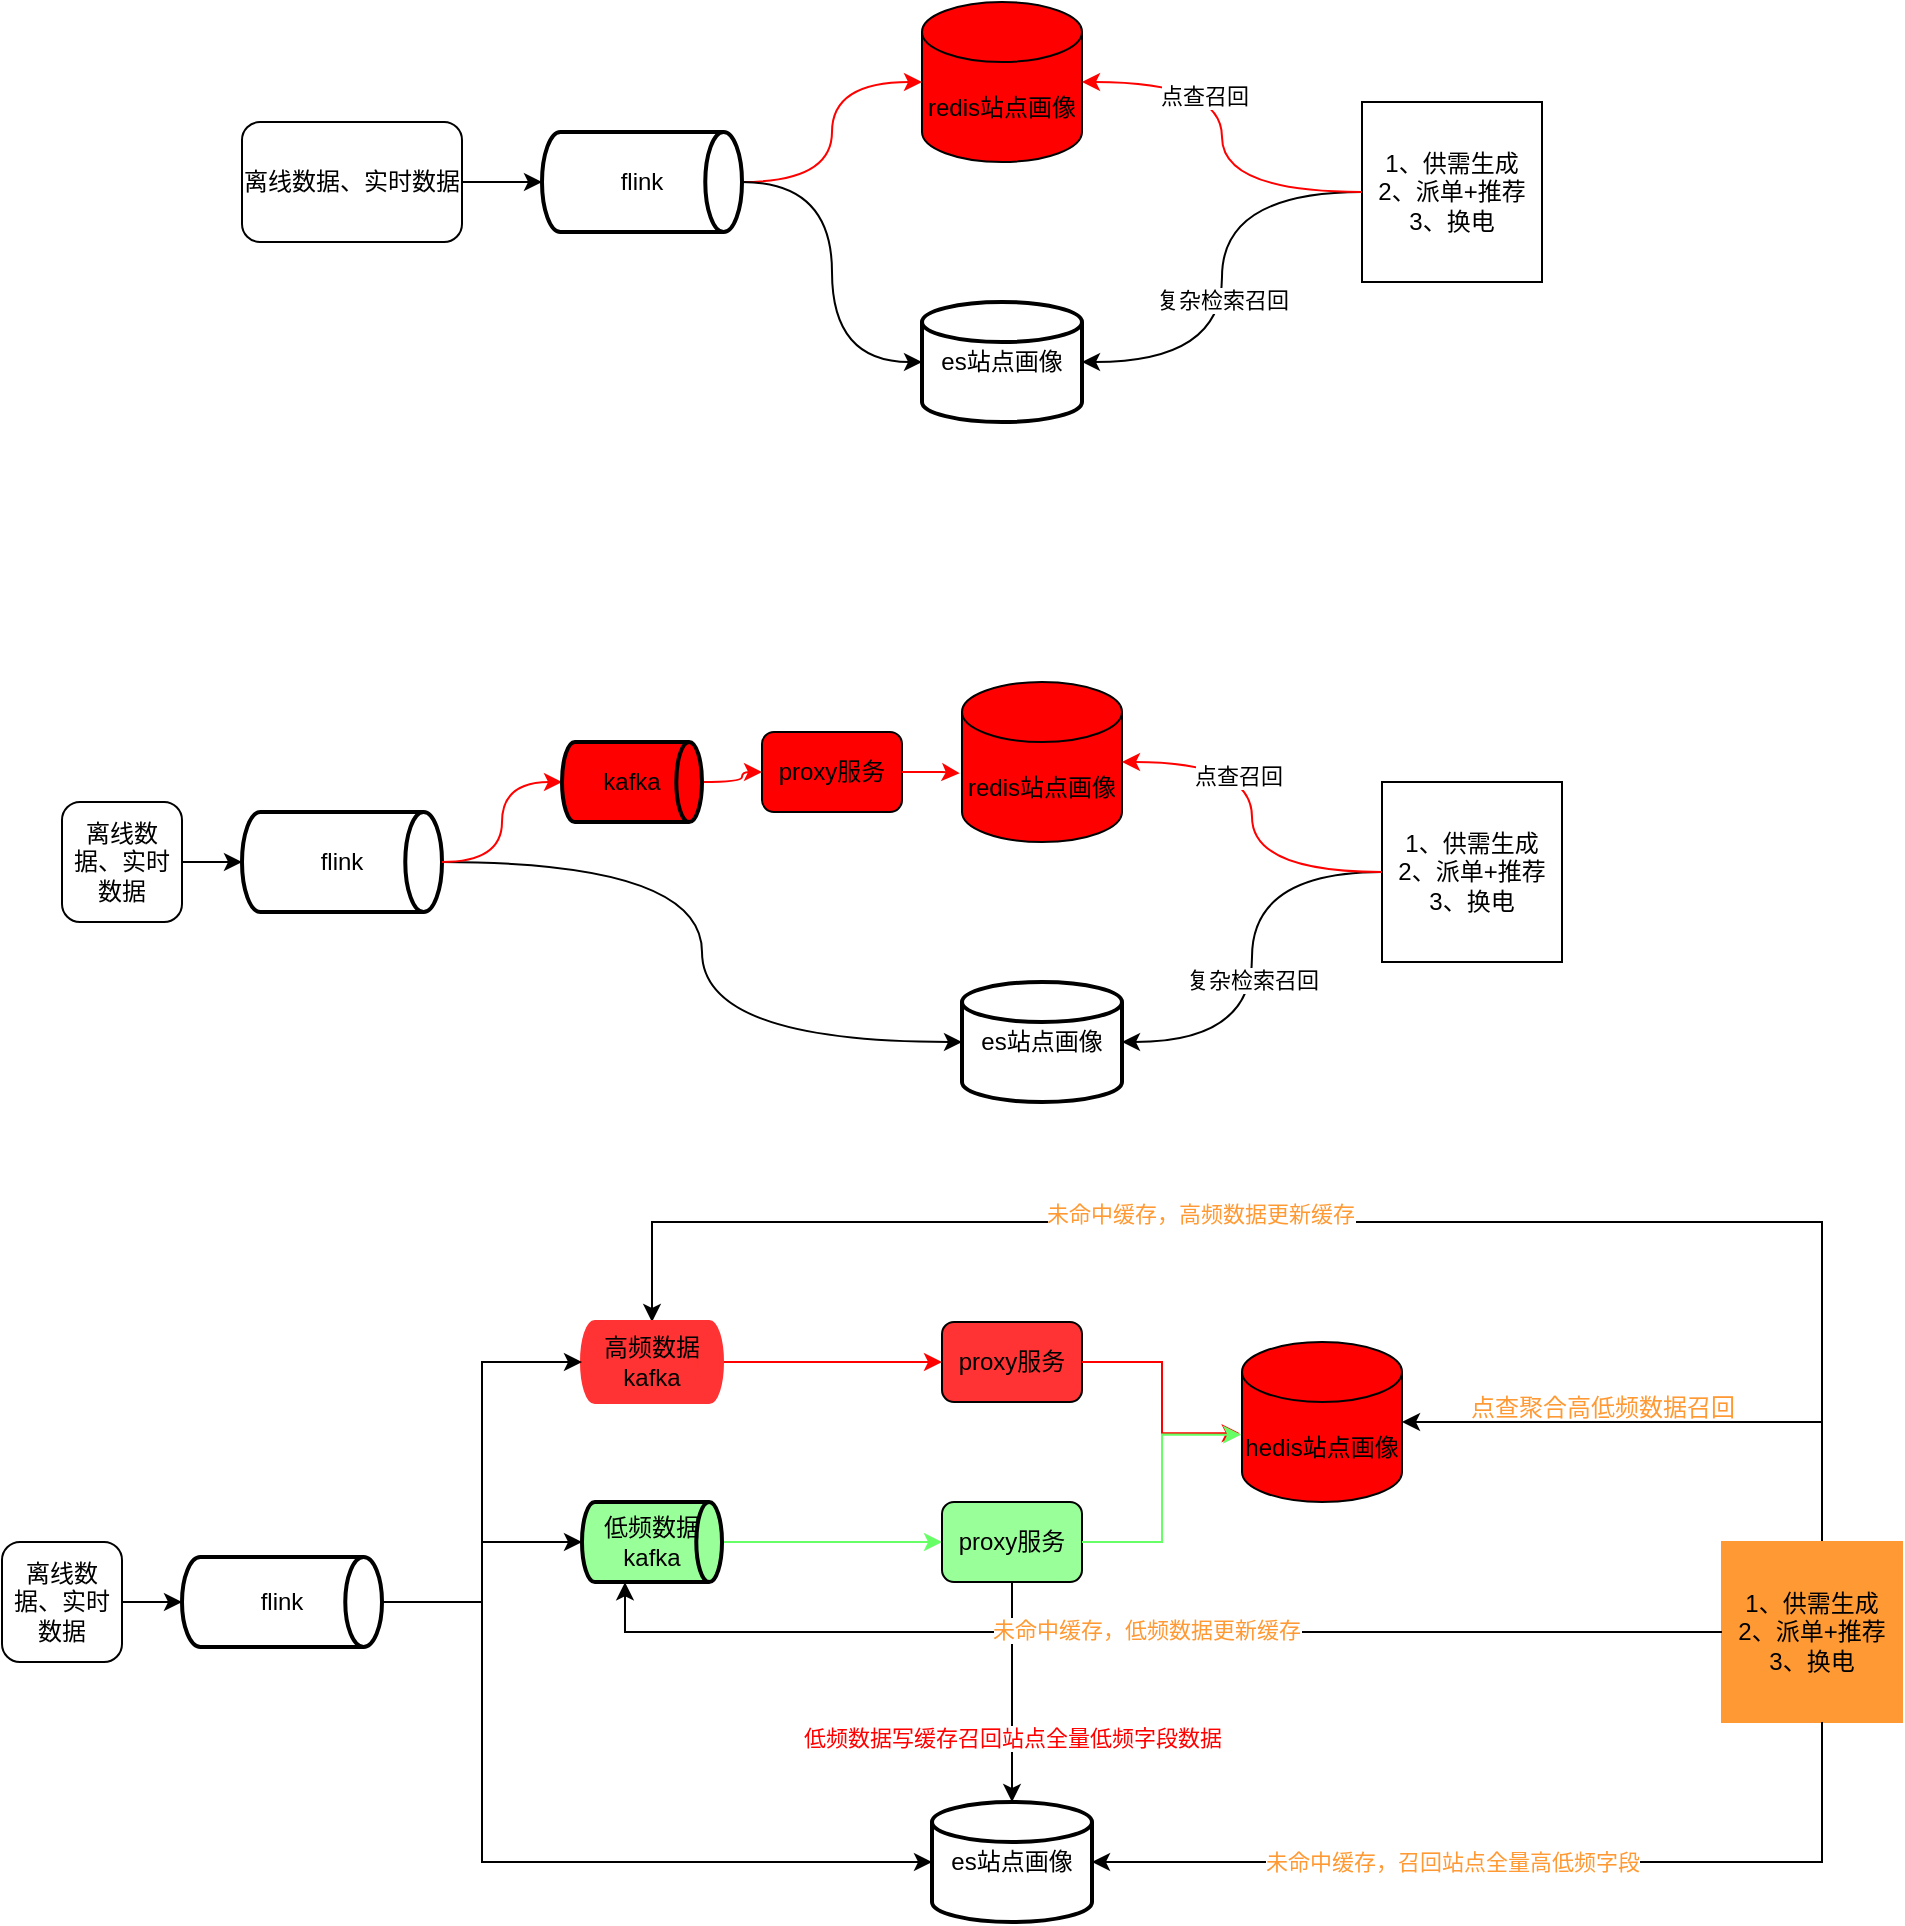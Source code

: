 <mxfile version="23.1.1" type="github">
  <diagram name="Page-1" id="S1rUACISWY6sOPMUhKgR">
    <mxGraphModel dx="1488" dy="817" grid="1" gridSize="10" guides="1" tooltips="1" connect="1" arrows="1" fold="1" page="1" pageScale="1" pageWidth="850" pageHeight="1100" math="0" shadow="0">
      <root>
        <mxCell id="0" />
        <mxCell id="1" parent="0" />
        <mxCell id="gFvDrg3oWhb2z8PfJJtu-1" value="离线数据、实时数据" style="rounded=1;whiteSpace=wrap;html=1;" parent="1" vertex="1">
          <mxGeometry x="130" y="90" width="110" height="60" as="geometry" />
        </mxCell>
        <mxCell id="gFvDrg3oWhb2z8PfJJtu-2" value="redis站点画像" style="shape=cylinder3;whiteSpace=wrap;html=1;boundedLbl=1;backgroundOutline=1;size=15;fillColor=#FF0000;" parent="1" vertex="1">
          <mxGeometry x="470" y="30" width="80" height="80" as="geometry" />
        </mxCell>
        <mxCell id="gFvDrg3oWhb2z8PfJJtu-6" value="flink" style="strokeWidth=2;html=1;shape=mxgraph.flowchart.direct_data;whiteSpace=wrap;" parent="1" vertex="1">
          <mxGeometry x="280" y="95" width="100" height="50" as="geometry" />
        </mxCell>
        <mxCell id="gFvDrg3oWhb2z8PfJJtu-7" value="es站点画像" style="strokeWidth=2;html=1;shape=mxgraph.flowchart.database;whiteSpace=wrap;" parent="1" vertex="1">
          <mxGeometry x="470" y="180" width="80" height="60" as="geometry" />
        </mxCell>
        <mxCell id="gFvDrg3oWhb2z8PfJJtu-8" style="edgeStyle=orthogonalEdgeStyle;rounded=0;orthogonalLoop=1;jettySize=auto;html=1;entryX=0;entryY=0.5;entryDx=0;entryDy=0;entryPerimeter=0;" parent="1" source="gFvDrg3oWhb2z8PfJJtu-1" target="gFvDrg3oWhb2z8PfJJtu-6" edge="1">
          <mxGeometry relative="1" as="geometry" />
        </mxCell>
        <mxCell id="gFvDrg3oWhb2z8PfJJtu-9" style="edgeStyle=orthogonalEdgeStyle;rounded=0;orthogonalLoop=1;jettySize=auto;html=1;entryX=0;entryY=0.5;entryDx=0;entryDy=0;entryPerimeter=0;curved=1;strokeColor=#FF0000;" parent="1" source="gFvDrg3oWhb2z8PfJJtu-6" target="gFvDrg3oWhb2z8PfJJtu-2" edge="1">
          <mxGeometry relative="1" as="geometry" />
        </mxCell>
        <mxCell id="gFvDrg3oWhb2z8PfJJtu-10" style="edgeStyle=orthogonalEdgeStyle;rounded=0;orthogonalLoop=1;jettySize=auto;html=1;entryX=0;entryY=0.5;entryDx=0;entryDy=0;entryPerimeter=0;curved=1;" parent="1" source="gFvDrg3oWhb2z8PfJJtu-6" target="gFvDrg3oWhb2z8PfJJtu-7" edge="1">
          <mxGeometry relative="1" as="geometry" />
        </mxCell>
        <mxCell id="sL05nYkXovJ7XhGZHYJO-1" value="1、供需生成&lt;br&gt;2、派单+推荐&lt;br&gt;3、换电" style="whiteSpace=wrap;html=1;aspect=fixed;" parent="1" vertex="1">
          <mxGeometry x="690" y="80" width="90" height="90" as="geometry" />
        </mxCell>
        <mxCell id="sL05nYkXovJ7XhGZHYJO-3" style="edgeStyle=orthogonalEdgeStyle;rounded=0;orthogonalLoop=1;jettySize=auto;html=1;entryX=1;entryY=0.5;entryDx=0;entryDy=0;entryPerimeter=0;curved=1;" parent="1" source="sL05nYkXovJ7XhGZHYJO-1" target="gFvDrg3oWhb2z8PfJJtu-7" edge="1">
          <mxGeometry relative="1" as="geometry" />
        </mxCell>
        <mxCell id="sL05nYkXovJ7XhGZHYJO-6" value="复杂检索召回" style="edgeLabel;html=1;align=center;verticalAlign=middle;resizable=0;points=[];" parent="sL05nYkXovJ7XhGZHYJO-3" vertex="1" connectable="0">
          <mxGeometry x="0.102" relative="1" as="geometry">
            <mxPoint as="offset" />
          </mxGeometry>
        </mxCell>
        <mxCell id="sL05nYkXovJ7XhGZHYJO-4" style="edgeStyle=orthogonalEdgeStyle;rounded=0;orthogonalLoop=1;jettySize=auto;html=1;entryX=1;entryY=0.5;entryDx=0;entryDy=0;entryPerimeter=0;curved=1;strokeColor=#FF0000;" parent="1" source="sL05nYkXovJ7XhGZHYJO-1" target="gFvDrg3oWhb2z8PfJJtu-2" edge="1">
          <mxGeometry relative="1" as="geometry" />
        </mxCell>
        <mxCell id="sL05nYkXovJ7XhGZHYJO-5" value="点查召回" style="edgeLabel;html=1;align=center;verticalAlign=middle;resizable=0;points=[];" parent="sL05nYkXovJ7XhGZHYJO-4" vertex="1" connectable="0">
          <mxGeometry x="0.379" y="7" relative="1" as="geometry">
            <mxPoint as="offset" />
          </mxGeometry>
        </mxCell>
        <mxCell id="sL05nYkXovJ7XhGZHYJO-7" value="离线数据、实时数据" style="rounded=1;whiteSpace=wrap;html=1;" parent="1" vertex="1">
          <mxGeometry x="40" y="430" width="60" height="60" as="geometry" />
        </mxCell>
        <mxCell id="sL05nYkXovJ7XhGZHYJO-8" value="redis站点画像" style="shape=cylinder3;whiteSpace=wrap;html=1;boundedLbl=1;backgroundOutline=1;size=15;fillColor=#FF0000;" parent="1" vertex="1">
          <mxGeometry x="490" y="370" width="80" height="80" as="geometry" />
        </mxCell>
        <mxCell id="sL05nYkXovJ7XhGZHYJO-29" style="edgeStyle=orthogonalEdgeStyle;rounded=0;orthogonalLoop=1;jettySize=auto;html=1;entryX=0;entryY=0.5;entryDx=0;entryDy=0;curved=1;strokeColor=#FF0000;" parent="1" source="LELnqXxCutg6XEGlt6p9-1" target="sL05nYkXovJ7XhGZHYJO-28" edge="1">
          <mxGeometry relative="1" as="geometry" />
        </mxCell>
        <mxCell id="sL05nYkXovJ7XhGZHYJO-9" value="flink" style="strokeWidth=2;html=1;shape=mxgraph.flowchart.direct_data;whiteSpace=wrap;" parent="1" vertex="1">
          <mxGeometry x="130" y="435" width="100" height="50" as="geometry" />
        </mxCell>
        <mxCell id="sL05nYkXovJ7XhGZHYJO-10" value="es站点画像" style="strokeWidth=2;html=1;shape=mxgraph.flowchart.database;whiteSpace=wrap;" parent="1" vertex="1">
          <mxGeometry x="490" y="520" width="80" height="60" as="geometry" />
        </mxCell>
        <mxCell id="sL05nYkXovJ7XhGZHYJO-11" style="edgeStyle=orthogonalEdgeStyle;rounded=0;orthogonalLoop=1;jettySize=auto;html=1;entryX=0;entryY=0.5;entryDx=0;entryDy=0;entryPerimeter=0;" parent="1" source="sL05nYkXovJ7XhGZHYJO-7" target="sL05nYkXovJ7XhGZHYJO-9" edge="1">
          <mxGeometry relative="1" as="geometry" />
        </mxCell>
        <mxCell id="sL05nYkXovJ7XhGZHYJO-13" style="edgeStyle=orthogonalEdgeStyle;rounded=0;orthogonalLoop=1;jettySize=auto;html=1;entryX=0;entryY=0.5;entryDx=0;entryDy=0;entryPerimeter=0;curved=1;" parent="1" source="sL05nYkXovJ7XhGZHYJO-9" target="sL05nYkXovJ7XhGZHYJO-10" edge="1">
          <mxGeometry relative="1" as="geometry" />
        </mxCell>
        <mxCell id="sL05nYkXovJ7XhGZHYJO-14" value="1、供需生成&lt;br&gt;2、派单+推荐&lt;br&gt;3、换电" style="whiteSpace=wrap;html=1;aspect=fixed;" parent="1" vertex="1">
          <mxGeometry x="700" y="420" width="90" height="90" as="geometry" />
        </mxCell>
        <mxCell id="sL05nYkXovJ7XhGZHYJO-15" style="edgeStyle=orthogonalEdgeStyle;rounded=0;orthogonalLoop=1;jettySize=auto;html=1;entryX=1;entryY=0.5;entryDx=0;entryDy=0;entryPerimeter=0;curved=1;" parent="1" source="sL05nYkXovJ7XhGZHYJO-14" target="sL05nYkXovJ7XhGZHYJO-10" edge="1">
          <mxGeometry relative="1" as="geometry" />
        </mxCell>
        <mxCell id="sL05nYkXovJ7XhGZHYJO-16" value="复杂检索召回" style="edgeLabel;html=1;align=center;verticalAlign=middle;resizable=0;points=[];" parent="sL05nYkXovJ7XhGZHYJO-15" vertex="1" connectable="0">
          <mxGeometry x="0.102" relative="1" as="geometry">
            <mxPoint as="offset" />
          </mxGeometry>
        </mxCell>
        <mxCell id="sL05nYkXovJ7XhGZHYJO-17" style="edgeStyle=orthogonalEdgeStyle;rounded=0;orthogonalLoop=1;jettySize=auto;html=1;entryX=1;entryY=0.5;entryDx=0;entryDy=0;entryPerimeter=0;curved=1;strokeColor=#FF0000;" parent="1" source="sL05nYkXovJ7XhGZHYJO-14" target="sL05nYkXovJ7XhGZHYJO-8" edge="1">
          <mxGeometry relative="1" as="geometry" />
        </mxCell>
        <mxCell id="sL05nYkXovJ7XhGZHYJO-18" value="点查召回" style="edgeLabel;html=1;align=center;verticalAlign=middle;resizable=0;points=[];" parent="sL05nYkXovJ7XhGZHYJO-17" vertex="1" connectable="0">
          <mxGeometry x="0.379" y="7" relative="1" as="geometry">
            <mxPoint as="offset" />
          </mxGeometry>
        </mxCell>
        <mxCell id="sL05nYkXovJ7XhGZHYJO-28" value="proxy服务" style="rounded=1;whiteSpace=wrap;html=1;fillColor=#FF0000;" parent="1" vertex="1">
          <mxGeometry x="390" y="395" width="70" height="40" as="geometry" />
        </mxCell>
        <mxCell id="sL05nYkXovJ7XhGZHYJO-31" style="edgeStyle=orthogonalEdgeStyle;rounded=0;orthogonalLoop=1;jettySize=auto;html=1;entryX=-0.014;entryY=0.57;entryDx=0;entryDy=0;entryPerimeter=0;strokeColor=#FF0000;" parent="1" source="sL05nYkXovJ7XhGZHYJO-28" target="sL05nYkXovJ7XhGZHYJO-8" edge="1">
          <mxGeometry relative="1" as="geometry" />
        </mxCell>
        <mxCell id="LELnqXxCutg6XEGlt6p9-2" value="" style="edgeStyle=orthogonalEdgeStyle;rounded=0;orthogonalLoop=1;jettySize=auto;html=1;entryX=0;entryY=0.5;entryDx=0;entryDy=0;curved=1;strokeColor=#FF0000;" parent="1" source="sL05nYkXovJ7XhGZHYJO-9" target="LELnqXxCutg6XEGlt6p9-1" edge="1">
          <mxGeometry relative="1" as="geometry">
            <mxPoint x="230" y="460" as="sourcePoint" />
            <mxPoint x="360" y="415" as="targetPoint" />
          </mxGeometry>
        </mxCell>
        <mxCell id="LELnqXxCutg6XEGlt6p9-1" value="kafka" style="strokeWidth=2;html=1;shape=mxgraph.flowchart.direct_data;whiteSpace=wrap;fillColor=#FF0000;" parent="1" vertex="1">
          <mxGeometry x="290" y="400" width="70" height="40" as="geometry" />
        </mxCell>
        <mxCell id="JjKUXy3HaD7UEp5rCnlF-1" value="离线数据、实时数据" style="rounded=1;whiteSpace=wrap;html=1;" parent="1" vertex="1">
          <mxGeometry x="10" y="800" width="60" height="60" as="geometry" />
        </mxCell>
        <mxCell id="JjKUXy3HaD7UEp5rCnlF-2" value="hedis站点画像" style="shape=cylinder3;whiteSpace=wrap;html=1;boundedLbl=1;backgroundOutline=1;size=15;fillColor=#FF0000;" parent="1" vertex="1">
          <mxGeometry x="630" y="700" width="80" height="80" as="geometry" />
        </mxCell>
        <mxCell id="JjKUXy3HaD7UEp5rCnlF-3" style="edgeStyle=orthogonalEdgeStyle;rounded=0;orthogonalLoop=1;jettySize=auto;html=1;entryX=0;entryY=0.5;entryDx=0;entryDy=0;curved=1;strokeColor=#FF0000;" parent="1" source="JjKUXy3HaD7UEp5rCnlF-16" target="JjKUXy3HaD7UEp5rCnlF-13" edge="1">
          <mxGeometry relative="1" as="geometry" />
        </mxCell>
        <mxCell id="JjKUXy3HaD7UEp5rCnlF-4" value="flink" style="strokeWidth=2;html=1;shape=mxgraph.flowchart.direct_data;whiteSpace=wrap;" parent="1" vertex="1">
          <mxGeometry x="100" y="807.5" width="100" height="45" as="geometry" />
        </mxCell>
        <mxCell id="JjKUXy3HaD7UEp5rCnlF-5" value="es站点画像" style="strokeWidth=2;html=1;shape=mxgraph.flowchart.database;whiteSpace=wrap;" parent="1" vertex="1">
          <mxGeometry x="475" y="930" width="80" height="60" as="geometry" />
        </mxCell>
        <mxCell id="JjKUXy3HaD7UEp5rCnlF-6" style="edgeStyle=orthogonalEdgeStyle;rounded=0;orthogonalLoop=1;jettySize=auto;html=1;entryX=0;entryY=0.5;entryDx=0;entryDy=0;entryPerimeter=0;" parent="1" source="JjKUXy3HaD7UEp5rCnlF-1" target="JjKUXy3HaD7UEp5rCnlF-4" edge="1">
          <mxGeometry relative="1" as="geometry" />
        </mxCell>
        <mxCell id="jUp1MN6hgcdxJVd2CNAe-13" style="edgeStyle=orthogonalEdgeStyle;rounded=0;orthogonalLoop=1;jettySize=auto;html=1;entryX=0.5;entryY=0;entryDx=0;entryDy=0;entryPerimeter=0;" parent="1" source="JjKUXy3HaD7UEp5rCnlF-8" target="JjKUXy3HaD7UEp5rCnlF-16" edge="1">
          <mxGeometry relative="1" as="geometry">
            <Array as="points">
              <mxPoint x="920" y="640" />
              <mxPoint x="335" y="640" />
            </Array>
          </mxGeometry>
        </mxCell>
        <mxCell id="t0VUrO4ShJZMhkDMtAg_-2" value="&lt;font color=&quot;#ff9933&quot;&gt;未命中缓存，高频数据更新缓存&lt;/font&gt;" style="edgeLabel;html=1;align=center;verticalAlign=middle;resizable=0;points=[];" parent="jUp1MN6hgcdxJVd2CNAe-13" vertex="1" connectable="0">
          <mxGeometry x="0.185" y="-4" relative="1" as="geometry">
            <mxPoint as="offset" />
          </mxGeometry>
        </mxCell>
        <mxCell id="jUp1MN6hgcdxJVd2CNAe-22" style="edgeStyle=orthogonalEdgeStyle;rounded=0;orthogonalLoop=1;jettySize=auto;html=1;entryX=1;entryY=0.5;entryDx=0;entryDy=0;entryPerimeter=0;" parent="1" source="JjKUXy3HaD7UEp5rCnlF-8" target="JjKUXy3HaD7UEp5rCnlF-2" edge="1">
          <mxGeometry relative="1" as="geometry">
            <Array as="points">
              <mxPoint x="920" y="740" />
            </Array>
          </mxGeometry>
        </mxCell>
        <mxCell id="JjKUXy3HaD7UEp5rCnlF-8" value="1、供需生成&lt;br&gt;2、派单+推荐&lt;br&gt;3、换电" style="whiteSpace=wrap;html=1;aspect=fixed;strokeColor=#FF9933;fillColor=#FF9933;" parent="1" vertex="1">
          <mxGeometry x="870" y="800" width="90" height="90" as="geometry" />
        </mxCell>
        <mxCell id="JjKUXy3HaD7UEp5rCnlF-13" value="proxy服务" style="rounded=1;whiteSpace=wrap;html=1;fillColor=#FF3333;" parent="1" vertex="1">
          <mxGeometry x="480" y="690" width="70" height="40" as="geometry" />
        </mxCell>
        <mxCell id="JjKUXy3HaD7UEp5rCnlF-14" style="edgeStyle=orthogonalEdgeStyle;rounded=0;orthogonalLoop=1;jettySize=auto;html=1;entryX=-0.014;entryY=0.57;entryDx=0;entryDy=0;entryPerimeter=0;strokeColor=#FF0000;" parent="1" source="JjKUXy3HaD7UEp5rCnlF-13" target="JjKUXy3HaD7UEp5rCnlF-2" edge="1">
          <mxGeometry relative="1" as="geometry" />
        </mxCell>
        <mxCell id="JjKUXy3HaD7UEp5rCnlF-16" value="高频数据kafka" style="strokeWidth=2;html=1;shape=mxgraph.flowchart.direct_data;whiteSpace=wrap;fillColor=#FF3333;strokeColor=#FF3333;" parent="1" vertex="1">
          <mxGeometry x="300" y="690" width="70" height="40" as="geometry" />
        </mxCell>
        <mxCell id="jUp1MN6hgcdxJVd2CNAe-2" style="edgeStyle=orthogonalEdgeStyle;rounded=0;orthogonalLoop=1;jettySize=auto;html=1;entryX=0;entryY=0.5;entryDx=0;entryDy=0;entryPerimeter=0;" parent="1" source="JjKUXy3HaD7UEp5rCnlF-4" target="JjKUXy3HaD7UEp5rCnlF-5" edge="1">
          <mxGeometry relative="1" as="geometry">
            <Array as="points">
              <mxPoint x="250" y="830" />
              <mxPoint x="250" y="960" />
            </Array>
          </mxGeometry>
        </mxCell>
        <mxCell id="jUp1MN6hgcdxJVd2CNAe-4" style="edgeStyle=orthogonalEdgeStyle;rounded=0;orthogonalLoop=1;jettySize=auto;html=1;entryX=0;entryY=0.5;entryDx=0;entryDy=0;entryPerimeter=0;" parent="1" source="JjKUXy3HaD7UEp5rCnlF-4" target="JjKUXy3HaD7UEp5rCnlF-16" edge="1">
          <mxGeometry relative="1" as="geometry" />
        </mxCell>
        <mxCell id="jUp1MN6hgcdxJVd2CNAe-8" style="edgeStyle=orthogonalEdgeStyle;rounded=0;orthogonalLoop=1;jettySize=auto;html=1;entryX=0;entryY=0.5;entryDx=0;entryDy=0;strokeColor=#66FF66;" parent="1" source="jUp1MN6hgcdxJVd2CNAe-5" target="jUp1MN6hgcdxJVd2CNAe-7" edge="1">
          <mxGeometry relative="1" as="geometry" />
        </mxCell>
        <mxCell id="jUp1MN6hgcdxJVd2CNAe-5" value="低频数据kafka" style="strokeWidth=2;html=1;shape=mxgraph.flowchart.direct_data;whiteSpace=wrap;fillColor=#99FF99;" parent="1" vertex="1">
          <mxGeometry x="300" y="780" width="70" height="40" as="geometry" />
        </mxCell>
        <mxCell id="jUp1MN6hgcdxJVd2CNAe-6" style="edgeStyle=orthogonalEdgeStyle;rounded=0;orthogonalLoop=1;jettySize=auto;html=1;entryX=0;entryY=0.5;entryDx=0;entryDy=0;entryPerimeter=0;" parent="1" source="JjKUXy3HaD7UEp5rCnlF-4" target="jUp1MN6hgcdxJVd2CNAe-5" edge="1">
          <mxGeometry relative="1" as="geometry" />
        </mxCell>
        <mxCell id="jUp1MN6hgcdxJVd2CNAe-11" style="edgeStyle=orthogonalEdgeStyle;rounded=0;orthogonalLoop=1;jettySize=auto;html=1;curved=1;" parent="1" source="jUp1MN6hgcdxJVd2CNAe-7" target="JjKUXy3HaD7UEp5rCnlF-5" edge="1">
          <mxGeometry relative="1" as="geometry" />
        </mxCell>
        <mxCell id="mHxhmtTHbz5m5pkZyqsU-1" value="&lt;font color=&quot;#ff0000&quot;&gt;低频数据写缓存召回站点全量低频字段数据&lt;/font&gt;" style="edgeLabel;html=1;align=center;verticalAlign=middle;resizable=0;points=[];" vertex="1" connectable="0" parent="jUp1MN6hgcdxJVd2CNAe-11">
          <mxGeometry x="0.422" relative="1" as="geometry">
            <mxPoint as="offset" />
          </mxGeometry>
        </mxCell>
        <mxCell id="jUp1MN6hgcdxJVd2CNAe-7" value="proxy服务" style="rounded=1;whiteSpace=wrap;html=1;fillColor=#99FF99;" parent="1" vertex="1">
          <mxGeometry x="480" y="780" width="70" height="40" as="geometry" />
        </mxCell>
        <mxCell id="jUp1MN6hgcdxJVd2CNAe-10" style="edgeStyle=orthogonalEdgeStyle;rounded=0;orthogonalLoop=1;jettySize=auto;html=1;entryX=-0.005;entryY=0.579;entryDx=0;entryDy=0;entryPerimeter=0;strokeColor=#66FF66;" parent="1" source="jUp1MN6hgcdxJVd2CNAe-7" target="JjKUXy3HaD7UEp5rCnlF-2" edge="1">
          <mxGeometry relative="1" as="geometry" />
        </mxCell>
        <mxCell id="jUp1MN6hgcdxJVd2CNAe-19" style="edgeStyle=orthogonalEdgeStyle;rounded=0;orthogonalLoop=1;jettySize=auto;html=1;entryX=0.307;entryY=1.004;entryDx=0;entryDy=0;entryPerimeter=0;" parent="1" source="JjKUXy3HaD7UEp5rCnlF-8" target="jUp1MN6hgcdxJVd2CNAe-5" edge="1">
          <mxGeometry relative="1" as="geometry" />
        </mxCell>
        <mxCell id="t0VUrO4ShJZMhkDMtAg_-4" value="&lt;font color=&quot;#ff9933&quot; style=&quot;background-color: rgb(255, 255, 255);&quot;&gt;未命中缓存，低频数据更新缓存&lt;/font&gt;" style="edgeLabel;html=1;align=center;verticalAlign=middle;resizable=0;points=[];" parent="jUp1MN6hgcdxJVd2CNAe-19" vertex="1" connectable="0">
          <mxGeometry x="0.005" y="-1" relative="1" as="geometry">
            <mxPoint as="offset" />
          </mxGeometry>
        </mxCell>
        <mxCell id="jUp1MN6hgcdxJVd2CNAe-21" style="edgeStyle=orthogonalEdgeStyle;rounded=0;orthogonalLoop=1;jettySize=auto;html=1;entryX=1;entryY=0.5;entryDx=0;entryDy=0;entryPerimeter=0;" parent="1" target="JjKUXy3HaD7UEp5rCnlF-5" edge="1">
          <mxGeometry relative="1" as="geometry">
            <mxPoint x="920" y="890" as="sourcePoint" />
            <mxPoint x="620" y="960" as="targetPoint" />
            <Array as="points">
              <mxPoint x="920" y="960" />
            </Array>
          </mxGeometry>
        </mxCell>
        <mxCell id="t0VUrO4ShJZMhkDMtAg_-5" value="&lt;font color=&quot;#ff9933&quot;&gt;未命中缓存，召回站点全量高低频字段&lt;/font&gt;" style="edgeLabel;html=1;align=center;verticalAlign=middle;resizable=0;points=[];" parent="jUp1MN6hgcdxJVd2CNAe-21" vertex="1" connectable="0">
          <mxGeometry x="-0.025" y="-1" relative="1" as="geometry">
            <mxPoint x="-43" y="1" as="offset" />
          </mxGeometry>
        </mxCell>
        <mxCell id="t0VUrO4ShJZMhkDMtAg_-1" value="&lt;font color=&quot;#ff9933&quot;&gt;点查聚合高低频数据召回&lt;/font&gt;" style="text;html=1;align=center;verticalAlign=middle;resizable=0;points=[];autosize=1;strokeColor=none;fillColor=none;" parent="1" vertex="1">
          <mxGeometry x="730" y="718" width="160" height="30" as="geometry" />
        </mxCell>
      </root>
    </mxGraphModel>
  </diagram>
</mxfile>
